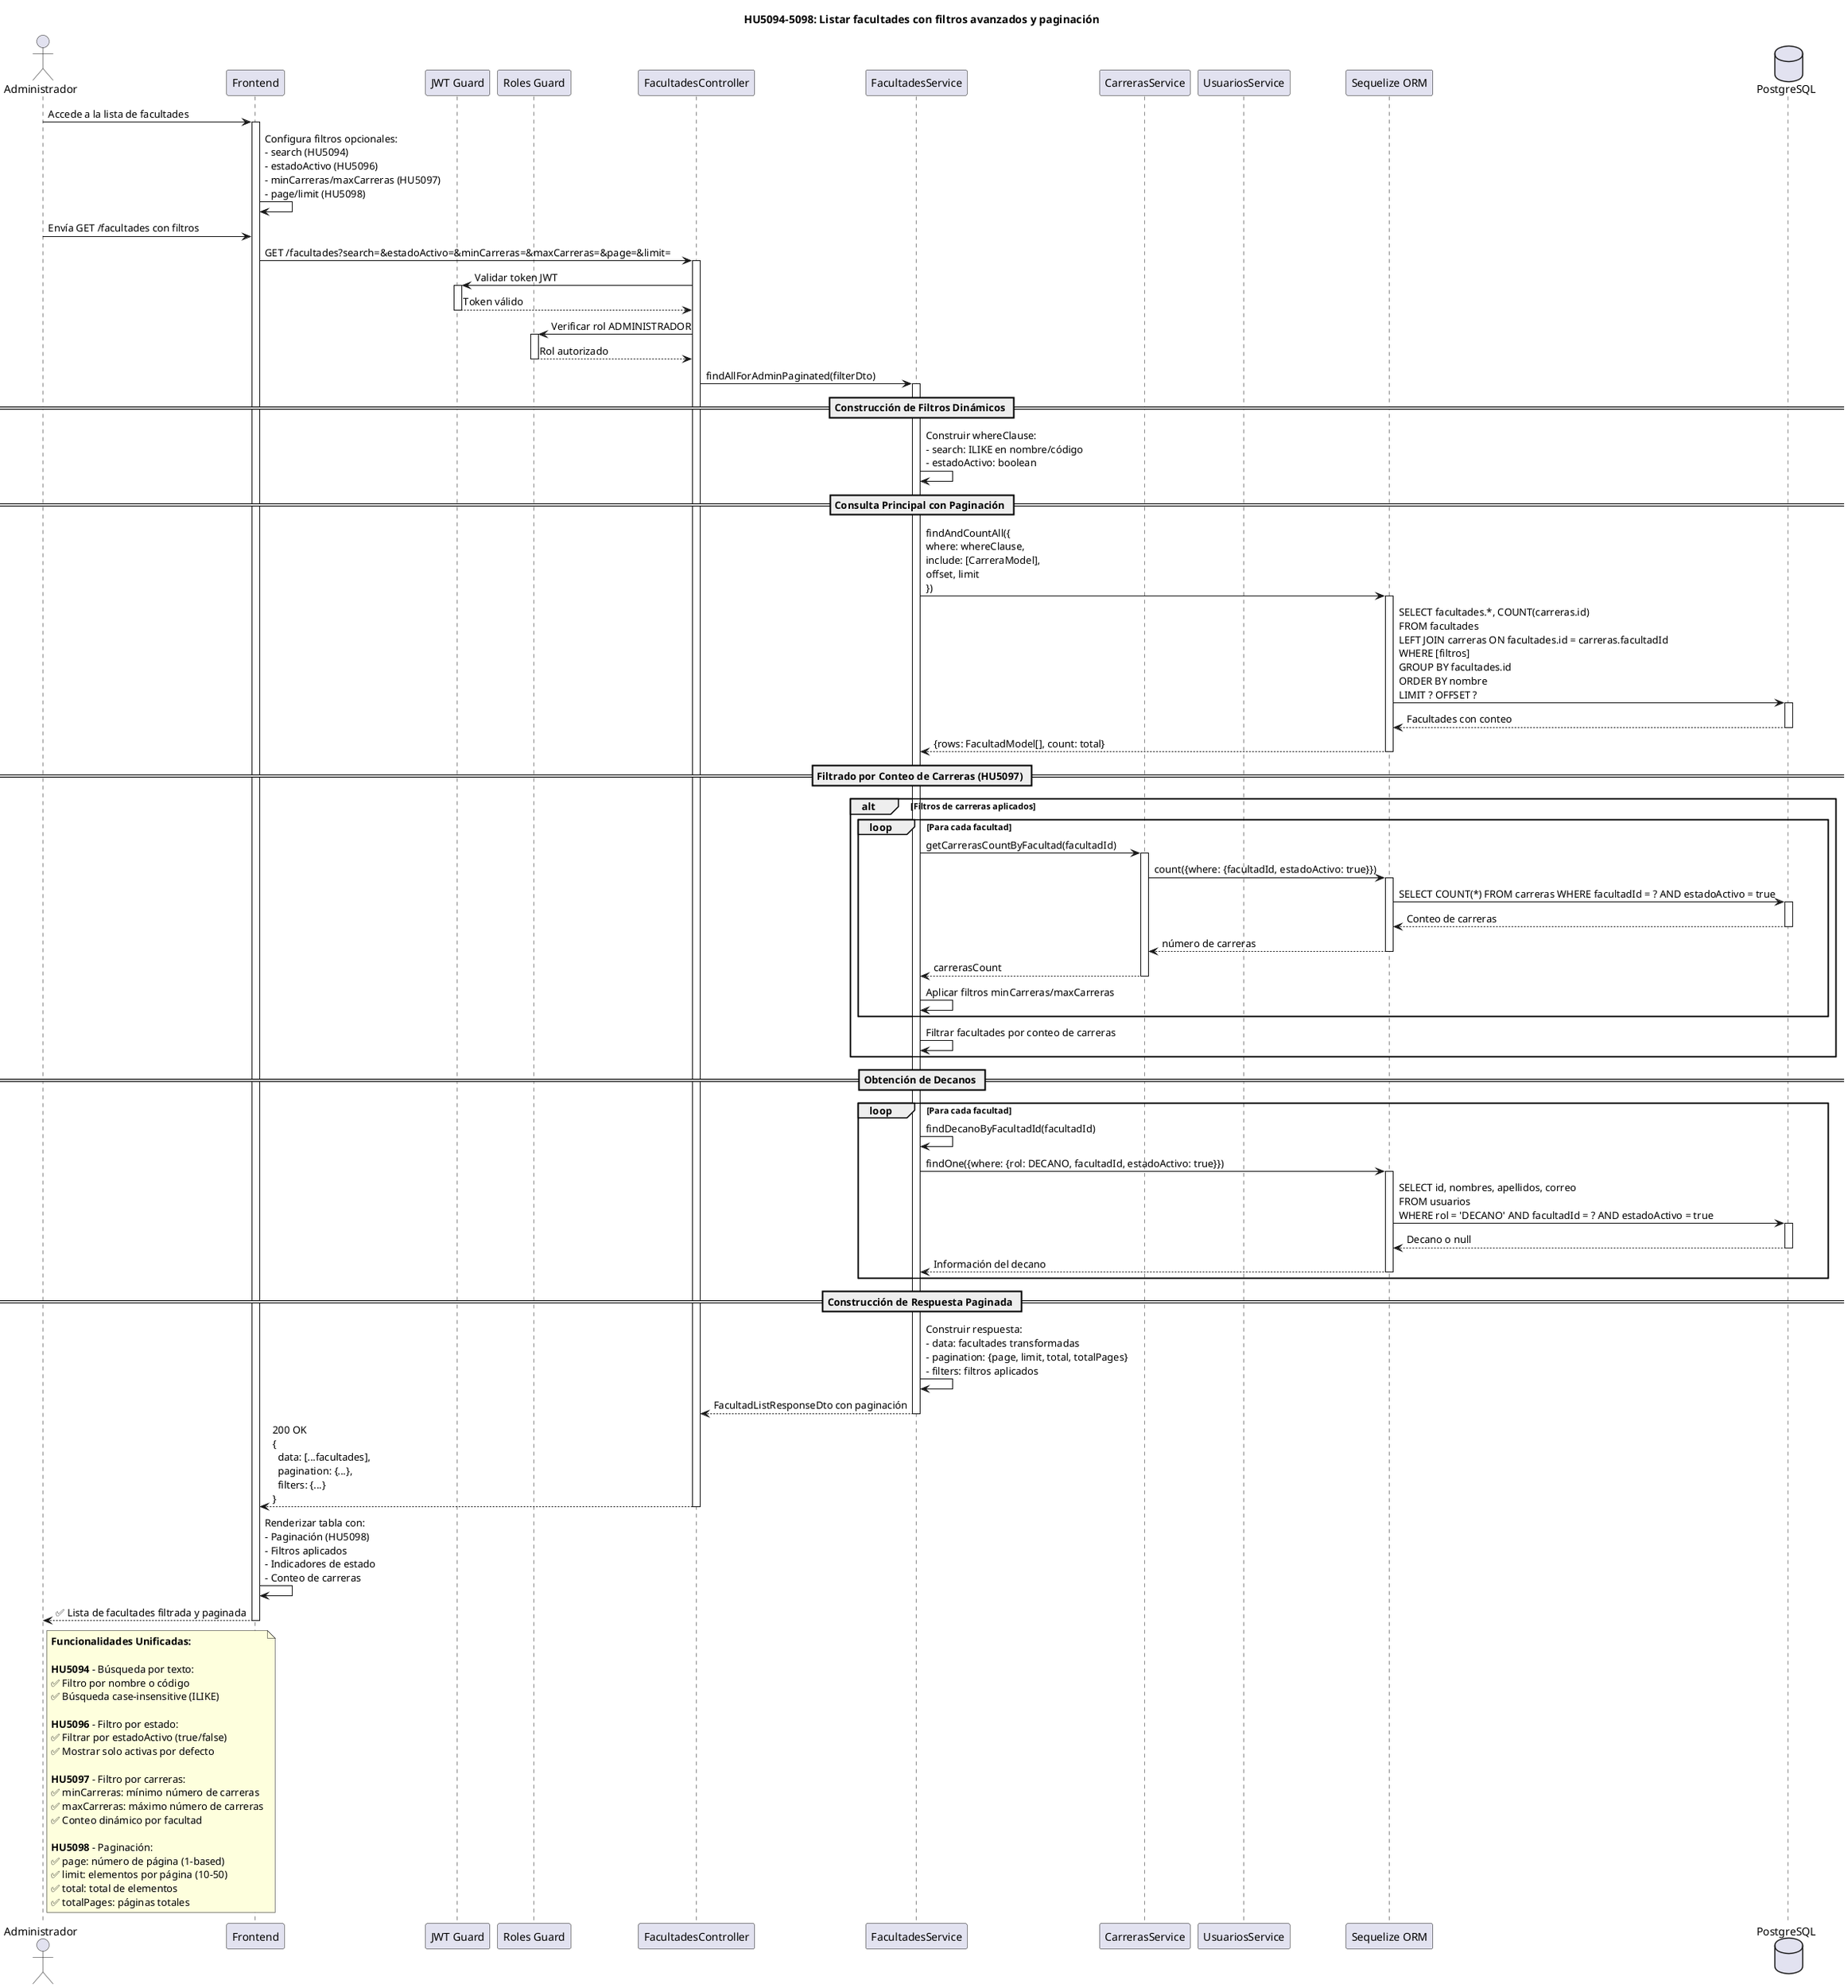 @startuml HU5094-5098 - GET Facultades con Filtros

title HU5094-5098: Listar facultades con filtros avanzados y paginación

actor "Administrador" as Admin
participant "Frontend" as FE
participant "JWT Guard" as JWT
participant "Roles Guard" as RG
participant "FacultadesController" as FC
participant "FacultadesService" as FS
participant "CarrerasService" as CS
participant "UsuariosService" as US
participant "Sequelize ORM" as ORM
database "PostgreSQL" as DB

Admin -> FE: Accede a la lista de facultades
activate FE

FE -> FE: Configura filtros opcionales:\n- search (HU5094)\n- estadoActivo (HU5096)\n- minCarreras/maxCarreras (HU5097)\n- page/limit (HU5098)

Admin -> FE: Envía GET /facultades con filtros
FE -> FC: GET /facultades?search=&estadoActivo=&minCarreras=&maxCarreras=&page=&limit=
activate FC

FC -> JWT: Validar token JWT
activate JWT
JWT --> FC: Token válido
deactivate JWT

FC -> RG: Verificar rol ADMINISTRADOR
activate RG
RG --> FC: Rol autorizado
deactivate RG

FC -> FS: findAllForAdminPaginated(filterDto)
activate FS

== Construcción de Filtros Dinámicos ==

FS -> FS: Construir whereClause:\n- search: ILIKE en nombre/código\n- estadoActivo: boolean

== Consulta Principal con Paginación ==

FS -> ORM: findAndCountAll({\nwhere: whereClause,\ninclude: [CarreraModel],\noffset, limit\n})
activate ORM
ORM -> DB: SELECT facultades.*, COUNT(carreras.id)\nFROM facultades\nLEFT JOIN carreras ON facultades.id = carreras.facultadId\nWHERE [filtros]\nGROUP BY facultades.id\nORDER BY nombre\nLIMIT ? OFFSET ?
activate DB
DB --> ORM: Facultades con conteo
deactivate DB
ORM --> FS: {rows: FacultadModel[], count: total}
deactivate ORM

== Filtrado por Conteo de Carreras (HU5097) ==

alt Filtros de carreras aplicados
    loop Para cada facultad
        FS -> CS: getCarrerasCountByFacultad(facultadId)
        activate CS
        CS -> ORM: count({where: {facultadId, estadoActivo: true}})
        activate ORM
        ORM -> DB: SELECT COUNT(*) FROM carreras WHERE facultadId = ? AND estadoActivo = true
        activate DB
        DB --> ORM: Conteo de carreras
        deactivate DB
        ORM --> CS: número de carreras
        deactivate ORM
        CS --> FS: carrerasCount
        deactivate CS
        
        FS -> FS: Aplicar filtros minCarreras/maxCarreras
    end
    FS -> FS: Filtrar facultades por conteo de carreras
end

== Obtención de Decanos ==

loop Para cada facultad
    FS -> FS: findDecanoByFacultadId(facultadId)
    FS -> ORM: findOne({where: {rol: DECANO, facultadId, estadoActivo: true}})
    activate ORM
    ORM -> DB: SELECT id, nombres, apellidos, correo\nFROM usuarios\nWHERE rol = 'DECANO' AND facultadId = ? AND estadoActivo = true
    activate DB
    DB --> ORM: Decano o null
    deactivate DB
    ORM --> FS: Información del decano
    deactivate ORM
end

== Construcción de Respuesta Paginada ==

FS -> FS: Construir respuesta:\n- data: facultades transformadas\n- pagination: {page, limit, total, totalPages}\n- filters: filtros aplicados

FS --> FC: FacultadListResponseDto con paginación
deactivate FS

FC --> FE: 200 OK\n{\n  data: [...facultades],\n  pagination: {...},\n  filters: {...}\n}
deactivate FC

FE -> FE: Renderizar tabla con:\n- Paginación (HU5098)\n- Filtros aplicados\n- Indicadores de estado\n- Conteo de carreras

FE --> Admin: ✅ Lista de facultades filtrada y paginada

deactivate FE

note right of Admin
  **Funcionalidades Unificadas:**
  
  **HU5094** - Búsqueda por texto:
  ✅ Filtro por nombre o código
  ✅ Búsqueda case-insensitive (ILIKE)
  
  **HU5096** - Filtro por estado:
  ✅ Filtrar por estadoActivo (true/false)
  ✅ Mostrar solo activas por defecto
  
  **HU5097** - Filtro por carreras:
  ✅ minCarreras: mínimo número de carreras
  ✅ maxCarreras: máximo número de carreras
  ✅ Conteo dinámico por facultad
  
  **HU5098** - Paginación:
  ✅ page: número de página (1-based)
  ✅ limit: elementos por página (10-50)
  ✅ total: total de elementos
  ✅ totalPages: páginas totales
end note

@enduml